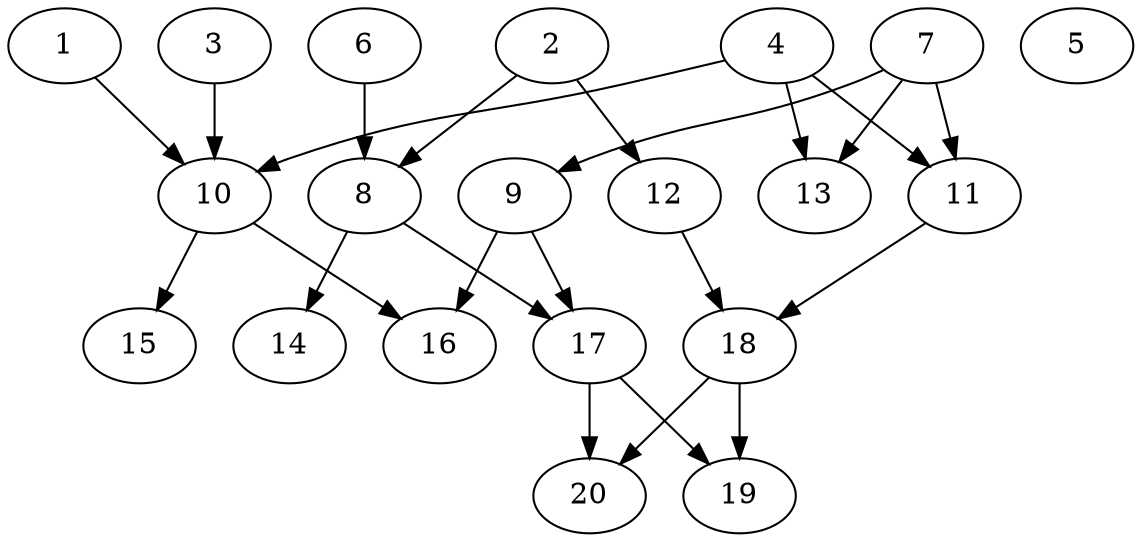 // DAG automatically generated by daggen at Sat Jul 27 15:38:13 2019
// ./daggen --dot -n 20 --ccr 0.4 --fat 0.6 --regular 0.5 --density 0.4 --mindata 5242880 --maxdata 52428800 
digraph G {
  1 [size="38082560", alpha="0.13", expect_size="15233024"] 
  1 -> 10 [size ="15233024"]
  2 [size="28928000", alpha="0.07", expect_size="11571200"] 
  2 -> 8 [size ="11571200"]
  2 -> 12 [size ="11571200"]
  3 [size="65920000", alpha="0.16", expect_size="26368000"] 
  3 -> 10 [size ="26368000"]
  4 [size="35010560", alpha="0.12", expect_size="14004224"] 
  4 -> 10 [size ="14004224"]
  4 -> 11 [size ="14004224"]
  4 -> 13 [size ="14004224"]
  5 [size="43366400", alpha="0.18", expect_size="17346560"] 
  6 [size="85470720", alpha="0.18", expect_size="34188288"] 
  6 -> 8 [size ="34188288"]
  7 [size="29335040", alpha="0.08", expect_size="11734016"] 
  7 -> 9 [size ="11734016"]
  7 -> 11 [size ="11734016"]
  7 -> 13 [size ="11734016"]
  8 [size="38673920", alpha="0.08", expect_size="15469568"] 
  8 -> 14 [size ="15469568"]
  8 -> 17 [size ="15469568"]
  9 [size="54748160", alpha="0.15", expect_size="21899264"] 
  9 -> 16 [size ="21899264"]
  9 -> 17 [size ="21899264"]
  10 [size="17149440", alpha="0.03", expect_size="6859776"] 
  10 -> 15 [size ="6859776"]
  10 -> 16 [size ="6859776"]
  11 [size="122603520", alpha="0.06", expect_size="49041408"] 
  11 -> 18 [size ="49041408"]
  12 [size="82682880", alpha="0.15", expect_size="33073152"] 
  12 -> 18 [size ="33073152"]
  13 [size="124026880", alpha="0.19", expect_size="49610752"] 
  14 [size="99379200", alpha="0.12", expect_size="39751680"] 
  15 [size="53716480", alpha="0.11", expect_size="21486592"] 
  16 [size="40729600", alpha="0.17", expect_size="16291840"] 
  17 [size="31301120", alpha="0.10", expect_size="12520448"] 
  17 -> 19 [size ="12520448"]
  17 -> 20 [size ="12520448"]
  18 [size="80862720", alpha="0.02", expect_size="32345088"] 
  18 -> 19 [size ="32345088"]
  18 -> 20 [size ="32345088"]
  19 [size="130416640", alpha="0.15", expect_size="52166656"] 
  20 [size="103552000", alpha="0.18", expect_size="41420800"] 
}
